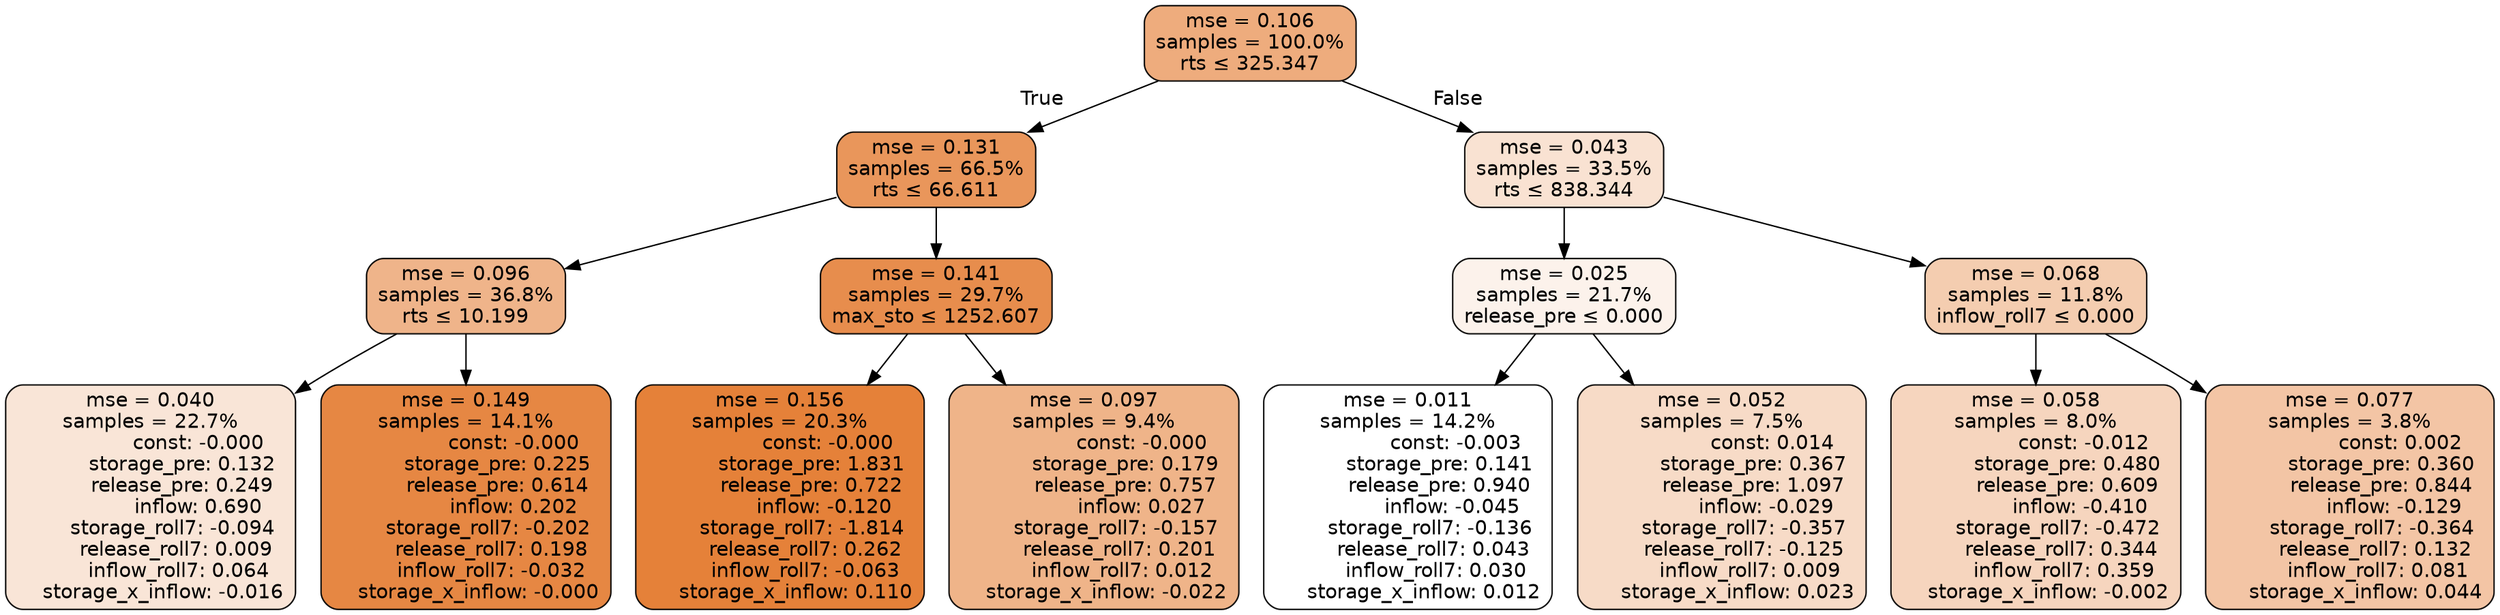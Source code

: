 digraph tree {
bgcolor="transparent"
node [shape=rectangle, style="filled, rounded", color="black", fontname=helvetica] ;
edge [fontname=helvetica] ;
	"0" [label="mse = 0.106
samples = 100.0%
rts &le; 325.347", fillcolor="#eeac7d"]
	"1" [label="mse = 0.131
samples = 66.5%
rts &le; 66.611", fillcolor="#e9965b"]
	"2" [label="mse = 0.096
samples = 36.8%
rts &le; 10.199", fillcolor="#efb48a"]
	"3" [label="mse = 0.040
samples = 22.7%
               const: -0.000
          storage_pre: 0.132
          release_pre: 0.249
               inflow: 0.690
       storage_roll7: -0.094
        release_roll7: 0.009
         inflow_roll7: 0.064
    storage_x_inflow: -0.016", fillcolor="#f9e5d7"]
	"4" [label="mse = 0.149
samples = 14.1%
               const: -0.000
          storage_pre: 0.225
          release_pre: 0.614
               inflow: 0.202
       storage_roll7: -0.202
        release_roll7: 0.198
        inflow_roll7: -0.032
    storage_x_inflow: -0.000", fillcolor="#e68743"]
	"5" [label="mse = 0.141
samples = 29.7%
max_sto &le; 1252.607", fillcolor="#e78d4d"]
	"6" [label="mse = 0.156
samples = 20.3%
               const: -0.000
          storage_pre: 1.831
          release_pre: 0.722
              inflow: -0.120
       storage_roll7: -1.814
        release_roll7: 0.262
        inflow_roll7: -0.063
     storage_x_inflow: 0.110", fillcolor="#e58139"]
	"7" [label="mse = 0.097
samples = 9.4%
               const: -0.000
          storage_pre: 0.179
          release_pre: 0.757
               inflow: 0.027
       storage_roll7: -0.157
        release_roll7: 0.201
         inflow_roll7: 0.012
    storage_x_inflow: -0.022", fillcolor="#efb489"]
	"8" [label="mse = 0.043
samples = 33.5%
rts &le; 838.344", fillcolor="#f9e2d2"]
	"9" [label="mse = 0.025
samples = 21.7%
release_pre &le; 0.000", fillcolor="#fcf2eb"]
	"10" [label="mse = 0.011
samples = 14.2%
               const: -0.003
          storage_pre: 0.141
          release_pre: 0.940
              inflow: -0.045
       storage_roll7: -0.136
        release_roll7: 0.043
         inflow_roll7: 0.030
     storage_x_inflow: 0.012", fillcolor="#ffffff"]
	"11" [label="mse = 0.052
samples = 7.5%
                const: 0.014
          storage_pre: 0.367
          release_pre: 1.097
              inflow: -0.029
       storage_roll7: -0.357
       release_roll7: -0.125
         inflow_roll7: 0.009
     storage_x_inflow: 0.023", fillcolor="#f7dbc7"]
	"12" [label="mse = 0.068
samples = 11.8%
inflow_roll7 &le; 0.000", fillcolor="#f4cdb0"]
	"13" [label="mse = 0.058
samples = 8.0%
               const: -0.012
          storage_pre: 0.480
          release_pre: 0.609
              inflow: -0.410
       storage_roll7: -0.472
        release_roll7: 0.344
         inflow_roll7: 0.359
    storage_x_inflow: -0.002", fillcolor="#f6d5be"]
	"14" [label="mse = 0.077
samples = 3.8%
                const: 0.002
          storage_pre: 0.360
          release_pre: 0.844
              inflow: -0.129
       storage_roll7: -0.364
        release_roll7: 0.132
         inflow_roll7: 0.081
     storage_x_inflow: 0.044", fillcolor="#f3c5a5"]

	"0" -> "1" [labeldistance=2.5, labelangle=45, headlabel="True"]
	"1" -> "2"
	"2" -> "3"
	"2" -> "4"
	"1" -> "5"
	"5" -> "6"
	"5" -> "7"
	"0" -> "8" [labeldistance=2.5, labelangle=-45, headlabel="False"]
	"8" -> "9"
	"9" -> "10"
	"9" -> "11"
	"8" -> "12"
	"12" -> "13"
	"12" -> "14"
}